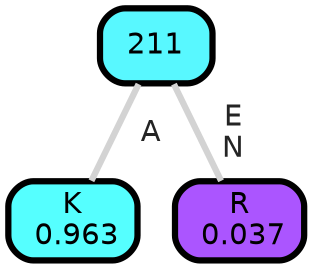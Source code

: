 graph Tree {
node [shape=box, style="filled, rounded",color="black",penwidth="3",fontcolor="black",                 fontname=helvetica] ;
graph [ranksep="0 equally", splines=straight,                 bgcolor=transparent, dpi=200] ;
edge [fontname=helvetica, fontweight=bold,fontcolor=grey14,color=lightgray] ;
0 [label="K
 0.963", fillcolor="#55ffff"] ;
1 [label="211", fillcolor="#58f8ff"] ;
2 [label="R
 0.037", fillcolor="#ab55ff"] ;
1 -- 0 [label=" A",penwidth=3] ;
1 -- 2 [label=" E\n N",penwidth=3] ;
{rank = same;}}
